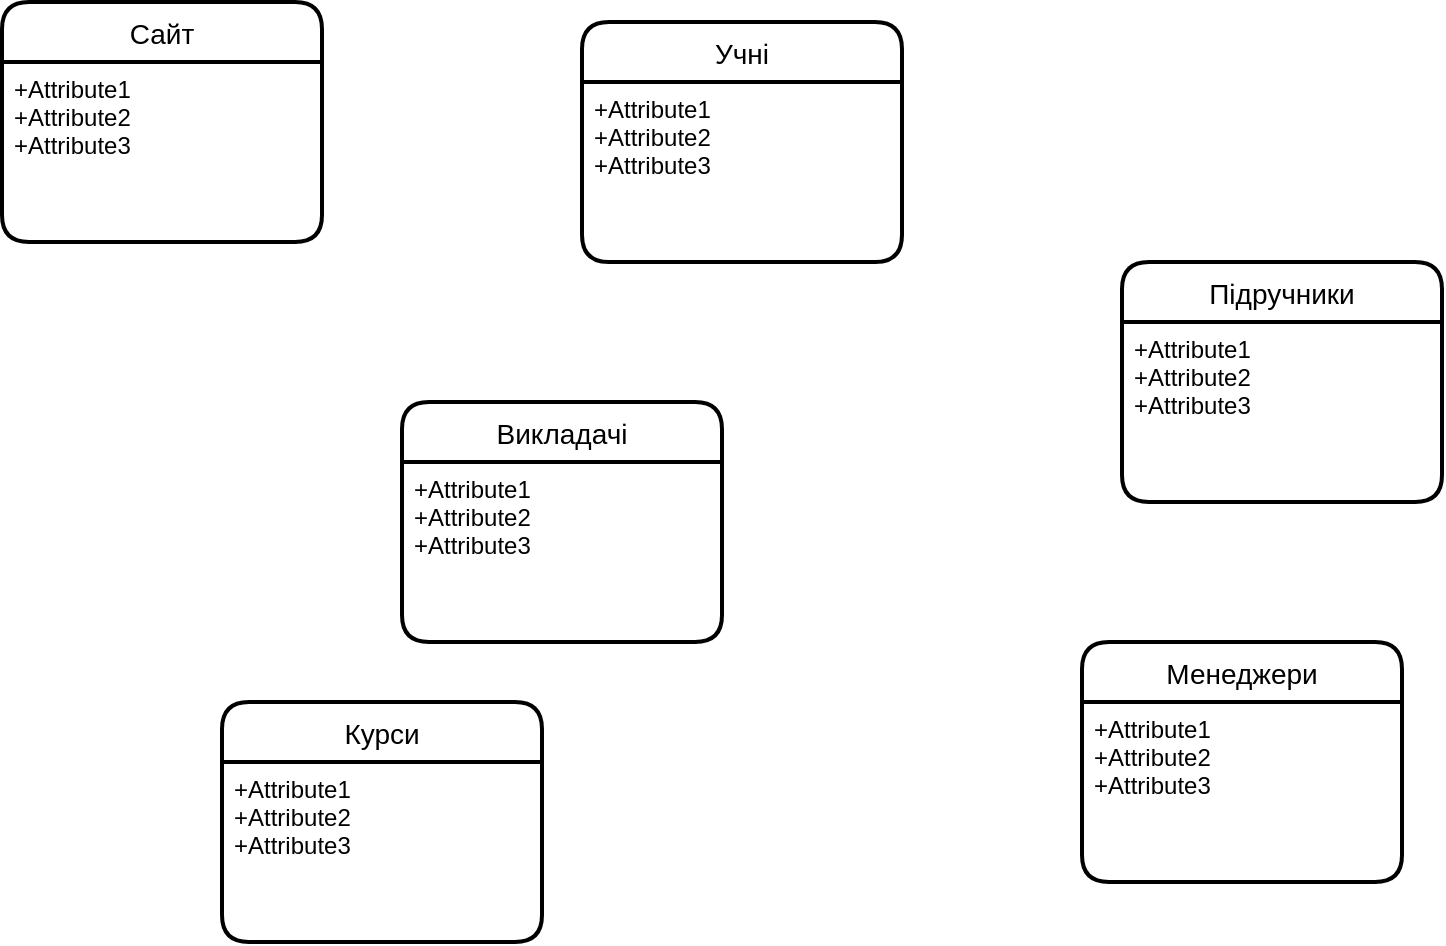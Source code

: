 <mxfile version="20.5.1" type="github">
  <diagram id="Pjn7ejumQW0FKOyTii2X" name="Сторінка-1">
    <mxGraphModel dx="1052" dy="645" grid="1" gridSize="10" guides="1" tooltips="1" connect="1" arrows="1" fold="1" page="1" pageScale="1" pageWidth="1169" pageHeight="1654" math="0" shadow="0">
      <root>
        <mxCell id="0" />
        <mxCell id="1" parent="0" />
        <mxCell id="EackzZGo0AedBD4TY7Mg-1" value="Учні" style="swimlane;childLayout=stackLayout;horizontal=1;startSize=30;horizontalStack=0;rounded=1;fontSize=14;fontStyle=0;strokeWidth=2;resizeParent=0;resizeLast=1;shadow=0;dashed=0;align=center;" parent="1" vertex="1">
          <mxGeometry x="550" y="140" width="160" height="120" as="geometry">
            <mxRectangle x="505" y="330" width="70" height="30" as="alternateBounds" />
          </mxGeometry>
        </mxCell>
        <mxCell id="EackzZGo0AedBD4TY7Mg-2" value="+Attribute1&#xa;+Attribute2&#xa;+Attribute3" style="align=left;strokeColor=none;fillColor=none;spacingLeft=4;fontSize=12;verticalAlign=top;resizable=0;rotatable=0;part=1;" parent="EackzZGo0AedBD4TY7Mg-1" vertex="1">
          <mxGeometry y="30" width="160" height="90" as="geometry" />
        </mxCell>
        <mxCell id="EackzZGo0AedBD4TY7Mg-3" value="Підручники" style="swimlane;childLayout=stackLayout;horizontal=1;startSize=30;horizontalStack=0;rounded=1;fontSize=14;fontStyle=0;strokeWidth=2;resizeParent=0;resizeLast=1;shadow=0;dashed=0;align=center;" parent="1" vertex="1">
          <mxGeometry x="820" y="260" width="160" height="120" as="geometry" />
        </mxCell>
        <mxCell id="EackzZGo0AedBD4TY7Mg-4" value="+Attribute1&#xa;+Attribute2&#xa;+Attribute3" style="align=left;strokeColor=none;fillColor=none;spacingLeft=4;fontSize=12;verticalAlign=top;resizable=0;rotatable=0;part=1;" parent="EackzZGo0AedBD4TY7Mg-3" vertex="1">
          <mxGeometry y="30" width="160" height="90" as="geometry" />
        </mxCell>
        <mxCell id="EackzZGo0AedBD4TY7Mg-7" value="Курси" style="swimlane;childLayout=stackLayout;horizontal=1;startSize=30;horizontalStack=0;rounded=1;fontSize=14;fontStyle=0;strokeWidth=2;resizeParent=0;resizeLast=1;shadow=0;dashed=0;align=center;" parent="1" vertex="1">
          <mxGeometry x="370" y="480" width="160" height="120" as="geometry" />
        </mxCell>
        <mxCell id="EackzZGo0AedBD4TY7Mg-8" value="+Attribute1&#xa;+Attribute2&#xa;+Attribute3" style="align=left;strokeColor=none;fillColor=none;spacingLeft=4;fontSize=12;verticalAlign=top;resizable=0;rotatable=0;part=1;" parent="EackzZGo0AedBD4TY7Mg-7" vertex="1">
          <mxGeometry y="30" width="160" height="90" as="geometry" />
        </mxCell>
        <mxCell id="tH0Ja1uWR9-qke1PDBDI-1" value="Сайт" style="swimlane;childLayout=stackLayout;horizontal=1;startSize=30;horizontalStack=0;rounded=1;fontSize=14;fontStyle=0;strokeWidth=2;resizeParent=0;resizeLast=1;shadow=0;dashed=0;align=center;" vertex="1" parent="1">
          <mxGeometry x="260" y="130" width="160" height="120" as="geometry" />
        </mxCell>
        <mxCell id="tH0Ja1uWR9-qke1PDBDI-2" value="+Attribute1&#xa;+Attribute2&#xa;+Attribute3" style="align=left;strokeColor=none;fillColor=none;spacingLeft=4;fontSize=12;verticalAlign=top;resizable=0;rotatable=0;part=1;" vertex="1" parent="tH0Ja1uWR9-qke1PDBDI-1">
          <mxGeometry y="30" width="160" height="90" as="geometry" />
        </mxCell>
        <mxCell id="tH0Ja1uWR9-qke1PDBDI-4" value="Викладачі" style="swimlane;childLayout=stackLayout;horizontal=1;startSize=30;horizontalStack=0;rounded=1;fontSize=14;fontStyle=0;strokeWidth=2;resizeParent=0;resizeLast=1;shadow=0;dashed=0;align=center;" vertex="1" parent="1">
          <mxGeometry x="460" y="330" width="160" height="120" as="geometry" />
        </mxCell>
        <mxCell id="tH0Ja1uWR9-qke1PDBDI-5" value="+Attribute1&#xa;+Attribute2&#xa;+Attribute3" style="align=left;strokeColor=none;fillColor=none;spacingLeft=4;fontSize=12;verticalAlign=top;resizable=0;rotatable=0;part=1;" vertex="1" parent="tH0Ja1uWR9-qke1PDBDI-4">
          <mxGeometry y="30" width="160" height="90" as="geometry" />
        </mxCell>
        <mxCell id="tH0Ja1uWR9-qke1PDBDI-6" value="Менеджери" style="swimlane;childLayout=stackLayout;horizontal=1;startSize=30;horizontalStack=0;rounded=1;fontSize=14;fontStyle=0;strokeWidth=2;resizeParent=0;resizeLast=1;shadow=0;dashed=0;align=center;" vertex="1" parent="1">
          <mxGeometry x="800" y="450" width="160" height="120" as="geometry" />
        </mxCell>
        <mxCell id="tH0Ja1uWR9-qke1PDBDI-7" value="+Attribute1&#xa;+Attribute2&#xa;+Attribute3" style="align=left;strokeColor=none;fillColor=none;spacingLeft=4;fontSize=12;verticalAlign=top;resizable=0;rotatable=0;part=1;" vertex="1" parent="tH0Ja1uWR9-qke1PDBDI-6">
          <mxGeometry y="30" width="160" height="90" as="geometry" />
        </mxCell>
      </root>
    </mxGraphModel>
  </diagram>
</mxfile>
